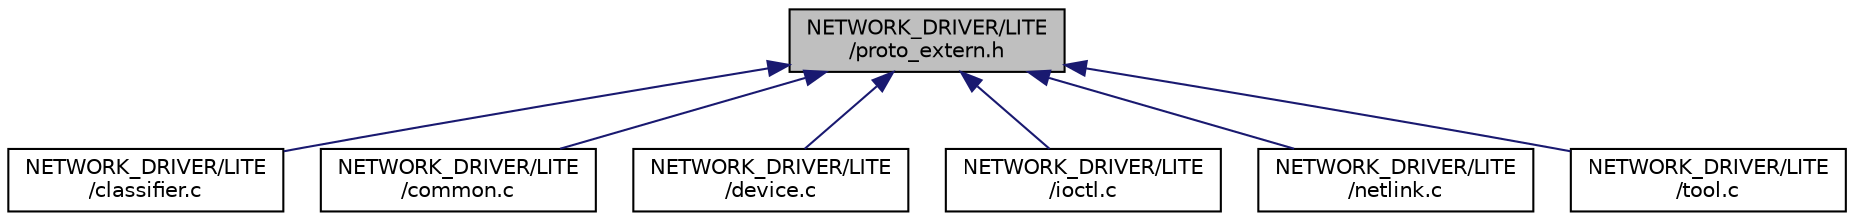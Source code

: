 digraph "NETWORK_DRIVER/LITE/proto_extern.h"
{
 // LATEX_PDF_SIZE
  edge [fontname="Helvetica",fontsize="10",labelfontname="Helvetica",labelfontsize="10"];
  node [fontname="Helvetica",fontsize="10",shape=record];
  Node1 [label="NETWORK_DRIVER/LITE\l/proto_extern.h",height=0.2,width=0.4,color="black", fillcolor="grey75", style="filled", fontcolor="black",tooltip=" "];
  Node1 -> Node2 [dir="back",color="midnightblue",fontsize="10",style="solid",fontname="Helvetica"];
  Node2 [label="NETWORK_DRIVER/LITE\l/classifier.c",height=0.2,width=0.4,color="black", fillcolor="white", style="filled",URL="$LITE_2classifier_8c.html",tooltip="Classify IP packets."];
  Node1 -> Node3 [dir="back",color="midnightblue",fontsize="10",style="solid",fontname="Helvetica"];
  Node3 [label="NETWORK_DRIVER/LITE\l/common.c",height=0.2,width=0.4,color="black", fillcolor="white", style="filled",URL="$NETWORK__DRIVER_2LITE_2common_8c.html",tooltip="implementation of emultor tx and rx"];
  Node1 -> Node4 [dir="back",color="midnightblue",fontsize="10",style="solid",fontname="Helvetica"];
  Node4 [label="NETWORK_DRIVER/LITE\l/device.c",height=0.2,width=0.4,color="black", fillcolor="white", style="filled",URL="$LITE_2device_8c.html",tooltip="Networking Device Driver for OpenAirInterface Ethernet."];
  Node1 -> Node5 [dir="back",color="midnightblue",fontsize="10",style="solid",fontname="Helvetica"];
  Node5 [label="NETWORK_DRIVER/LITE\l/ioctl.c",height=0.2,width=0.4,color="black", fillcolor="white", style="filled",URL="$LITE_2ioctl_8c.html",tooltip=" "];
  Node1 -> Node6 [dir="back",color="midnightblue",fontsize="10",style="solid",fontname="Helvetica"];
  Node6 [label="NETWORK_DRIVER/LITE\l/netlink.c",height=0.2,width=0.4,color="black", fillcolor="white", style="filled",URL="$LITE_2netlink_8c.html",tooltip="establish a netlink"];
  Node1 -> Node7 [dir="back",color="midnightblue",fontsize="10",style="solid",fontname="Helvetica"];
  Node7 [label="NETWORK_DRIVER/LITE\l/tool.c",height=0.2,width=0.4,color="black", fillcolor="white", style="filled",URL="$LITE_2tool_8c.html",tooltip=" "];
}
